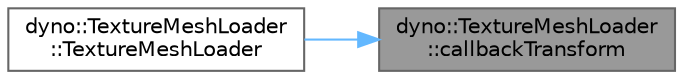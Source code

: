 digraph "dyno::TextureMeshLoader::callbackTransform"
{
 // LATEX_PDF_SIZE
  bgcolor="transparent";
  edge [fontname=Helvetica,fontsize=10,labelfontname=Helvetica,labelfontsize=10];
  node [fontname=Helvetica,fontsize=10,shape=box,height=0.2,width=0.4];
  rankdir="RL";
  Node1 [id="Node000001",label="dyno::TextureMeshLoader\l::callbackTransform",height=0.2,width=0.4,color="gray40", fillcolor="grey60", style="filled", fontcolor="black",tooltip=" "];
  Node1 -> Node2 [id="edge1_Node000001_Node000002",dir="back",color="steelblue1",style="solid",tooltip=" "];
  Node2 [id="Node000002",label="dyno::TextureMeshLoader\l::TextureMeshLoader",height=0.2,width=0.4,color="grey40", fillcolor="white", style="filled",URL="$classdyno_1_1_texture_mesh_loader.html#a495921b758b171c1e61dbc711b49513d",tooltip=" "];
}

